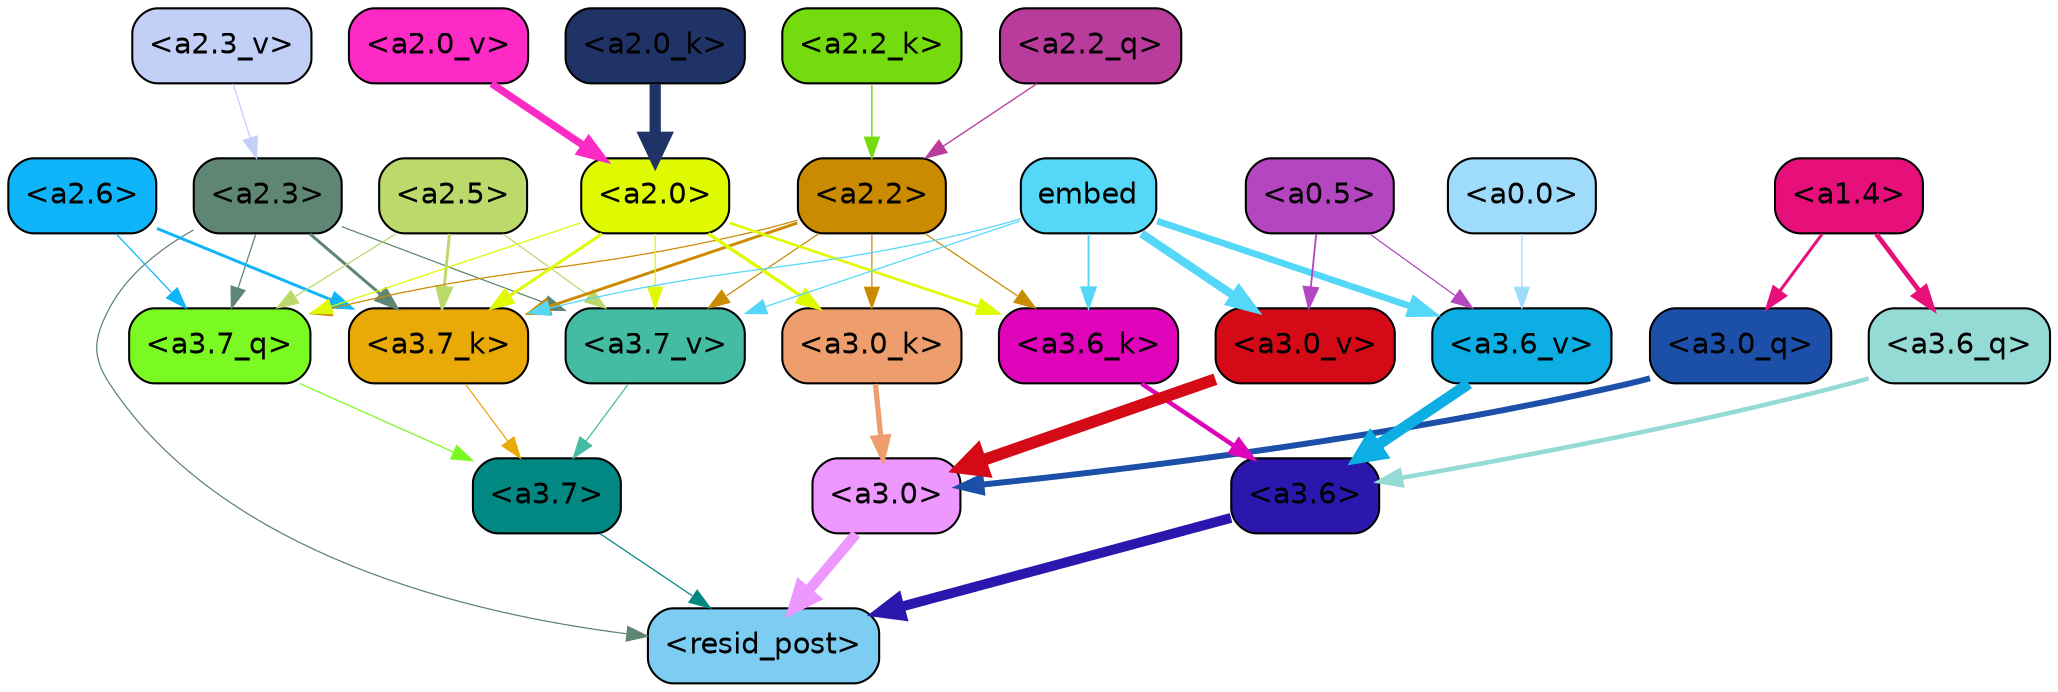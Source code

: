 strict digraph "" {
	graph [bgcolor=transparent,
		layout=dot,
		overlap=false,
		splines=true
	];
	"<a3.7>"	[color=black,
		fillcolor="#028883",
		fontname=Helvetica,
		shape=box,
		style="filled, rounded"];
	"<resid_post>"	[color=black,
		fillcolor="#7dccf2",
		fontname=Helvetica,
		shape=box,
		style="filled, rounded"];
	"<a3.7>" -> "<resid_post>"	[color="#028883",
		penwidth=0.6];
	"<a3.6>"	[color=black,
		fillcolor="#2b17ae",
		fontname=Helvetica,
		shape=box,
		style="filled, rounded"];
	"<a3.6>" -> "<resid_post>"	[color="#2b17ae",
		penwidth=4.749041676521301];
	"<a3.0>"	[color=black,
		fillcolor="#ee97fe",
		fontname=Helvetica,
		shape=box,
		style="filled, rounded"];
	"<a3.0>" -> "<resid_post>"	[color="#ee97fe",
		penwidth=5.004215121269226];
	"<a2.3>"	[color=black,
		fillcolor="#5f8574",
		fontname=Helvetica,
		shape=box,
		style="filled, rounded"];
	"<a2.3>" -> "<resid_post>"	[color="#5f8574",
		penwidth=0.6];
	"<a3.7_q>"	[color=black,
		fillcolor="#7bf922",
		fontname=Helvetica,
		shape=box,
		style="filled, rounded"];
	"<a2.3>" -> "<a3.7_q>"	[color="#5f8574",
		penwidth=0.6];
	"<a3.7_k>"	[color=black,
		fillcolor="#e9a906",
		fontname=Helvetica,
		shape=box,
		style="filled, rounded"];
	"<a2.3>" -> "<a3.7_k>"	[color="#5f8574",
		penwidth=1.4391854107379913];
	"<a3.7_v>"	[color=black,
		fillcolor="#44bca3",
		fontname=Helvetica,
		shape=box,
		style="filled, rounded"];
	"<a2.3>" -> "<a3.7_v>"	[color="#5f8574",
		penwidth=0.6];
	"<a3.7_q>" -> "<a3.7>"	[color="#7bf922",
		penwidth=0.6];
	"<a3.6_q>"	[color=black,
		fillcolor="#94dad5",
		fontname=Helvetica,
		shape=box,
		style="filled, rounded"];
	"<a3.6_q>" -> "<a3.6>"	[color="#94dad5",
		penwidth=2.160832464694977];
	"<a3.0_q>"	[color=black,
		fillcolor="#1c50a8",
		fontname=Helvetica,
		shape=box,
		style="filled, rounded"];
	"<a3.0_q>" -> "<a3.0>"	[color="#1c50a8",
		penwidth=2.870753765106201];
	"<a3.7_k>" -> "<a3.7>"	[color="#e9a906",
		penwidth=0.6];
	"<a3.6_k>"	[color=black,
		fillcolor="#df04b9",
		fontname=Helvetica,
		shape=box,
		style="filled, rounded"];
	"<a3.6_k>" -> "<a3.6>"	[color="#df04b9",
		penwidth=2.13908451795578];
	"<a3.0_k>"	[color=black,
		fillcolor="#ed9e6c",
		fontname=Helvetica,
		shape=box,
		style="filled, rounded"];
	"<a3.0_k>" -> "<a3.0>"	[color="#ed9e6c",
		penwidth=2.520303964614868];
	"<a3.7_v>" -> "<a3.7>"	[color="#44bca3",
		penwidth=0.6];
	"<a3.6_v>"	[color=black,
		fillcolor="#0caee3",
		fontname=Helvetica,
		shape=box,
		style="filled, rounded"];
	"<a3.6_v>" -> "<a3.6>"	[color="#0caee3",
		penwidth=5.297133803367615];
	"<a3.0_v>"	[color=black,
		fillcolor="#d40a16",
		fontname=Helvetica,
		shape=box,
		style="filled, rounded"];
	"<a3.0_v>" -> "<a3.0>"	[color="#d40a16",
		penwidth=5.680712580680847];
	"<a2.6>"	[color=black,
		fillcolor="#10b5f9",
		fontname=Helvetica,
		shape=box,
		style="filled, rounded"];
	"<a2.6>" -> "<a3.7_q>"	[color="#10b5f9",
		penwidth=0.6];
	"<a2.6>" -> "<a3.7_k>"	[color="#10b5f9",
		penwidth=1.4180794060230255];
	"<a2.5>"	[color=black,
		fillcolor="#bcd96c",
		fontname=Helvetica,
		shape=box,
		style="filled, rounded"];
	"<a2.5>" -> "<a3.7_q>"	[color="#bcd96c",
		penwidth=0.6];
	"<a2.5>" -> "<a3.7_k>"	[color="#bcd96c",
		penwidth=1.4281435310840607];
	"<a2.5>" -> "<a3.7_v>"	[color="#bcd96c",
		penwidth=0.6];
	"<a2.2>"	[color=black,
		fillcolor="#ca8b01",
		fontname=Helvetica,
		shape=box,
		style="filled, rounded"];
	"<a2.2>" -> "<a3.7_q>"	[color="#ca8b01",
		penwidth=0.6];
	"<a2.2>" -> "<a3.7_k>"	[color="#ca8b01",
		penwidth=1.3982512056827545];
	"<a2.2>" -> "<a3.6_k>"	[color="#ca8b01",
		penwidth=0.6];
	"<a2.2>" -> "<a3.0_k>"	[color="#ca8b01",
		penwidth=0.6];
	"<a2.2>" -> "<a3.7_v>"	[color="#ca8b01",
		penwidth=0.6];
	"<a2.0>"	[color=black,
		fillcolor="#dffa01",
		fontname=Helvetica,
		shape=box,
		style="filled, rounded"];
	"<a2.0>" -> "<a3.7_q>"	[color="#dffa01",
		penwidth=0.6];
	"<a2.0>" -> "<a3.7_k>"	[color="#dffa01",
		penwidth=1.404832512140274];
	"<a2.0>" -> "<a3.6_k>"	[color="#dffa01",
		penwidth=1.2708758115768433];
	"<a2.0>" -> "<a3.0_k>"	[color="#dffa01",
		penwidth=1.6207245588302612];
	"<a2.0>" -> "<a3.7_v>"	[color="#dffa01",
		penwidth=0.6];
	"<a1.4>"	[color=black,
		fillcolor="#e70f79",
		fontname=Helvetica,
		shape=box,
		style="filled, rounded"];
	"<a1.4>" -> "<a3.6_q>"	[color="#e70f79",
		penwidth=2.289449453353882];
	"<a1.4>" -> "<a3.0_q>"	[color="#e70f79",
		penwidth=1.4600623846054077];
	embed	[color=black,
		fillcolor="#55d7f8",
		fontname=Helvetica,
		shape=box,
		style="filled, rounded"];
	embed -> "<a3.7_k>"	[color="#55d7f8",
		penwidth=0.6];
	embed -> "<a3.6_k>"	[color="#55d7f8",
		penwidth=0.9291638135910034];
	embed -> "<a3.7_v>"	[color="#55d7f8",
		penwidth=0.6];
	embed -> "<a3.6_v>"	[color="#55d7f8",
		penwidth=3.1808209121227264];
	embed -> "<a3.0_v>"	[color="#55d7f8",
		penwidth=4.036660343408585];
	"<a0.5>"	[color=black,
		fillcolor="#b447c1",
		fontname=Helvetica,
		shape=box,
		style="filled, rounded"];
	"<a0.5>" -> "<a3.6_v>"	[color="#b447c1",
		penwidth=0.6];
	"<a0.5>" -> "<a3.0_v>"	[color="#b447c1",
		penwidth=0.8798569142818451];
	"<a0.0>"	[color=black,
		fillcolor="#9fdcfb",
		fontname=Helvetica,
		shape=box,
		style="filled, rounded"];
	"<a0.0>" -> "<a3.6_v>"	[color="#9fdcfb",
		penwidth=0.6];
	"<a2.2_q>"	[color=black,
		fillcolor="#b93c9c",
		fontname=Helvetica,
		shape=box,
		style="filled, rounded"];
	"<a2.2_q>" -> "<a2.2>"	[color="#b93c9c",
		penwidth=0.6392357051372528];
	"<a2.2_k>"	[color=black,
		fillcolor="#74dc0e",
		fontname=Helvetica,
		shape=box,
		style="filled, rounded"];
	"<a2.2_k>" -> "<a2.2>"	[color="#74dc0e",
		penwidth=0.7060726433992386];
	"<a2.0_k>"	[color=black,
		fillcolor="#1f3367",
		fontname=Helvetica,
		shape=box,
		style="filled, rounded"];
	"<a2.0_k>" -> "<a2.0>"	[color="#1f3367",
		penwidth=5.401692286133766];
	"<a2.3_v>"	[color=black,
		fillcolor="#c2cff7",
		fontname=Helvetica,
		shape=box,
		style="filled, rounded"];
	"<a2.3_v>" -> "<a2.3>"	[color="#c2cff7",
		penwidth=0.6];
	"<a2.0_v>"	[color=black,
		fillcolor="#fd2ac5",
		fontname=Helvetica,
		shape=box,
		style="filled, rounded"];
	"<a2.0_v>" -> "<a2.0>"	[color="#fd2ac5",
		penwidth=3.56003999710083];
}
